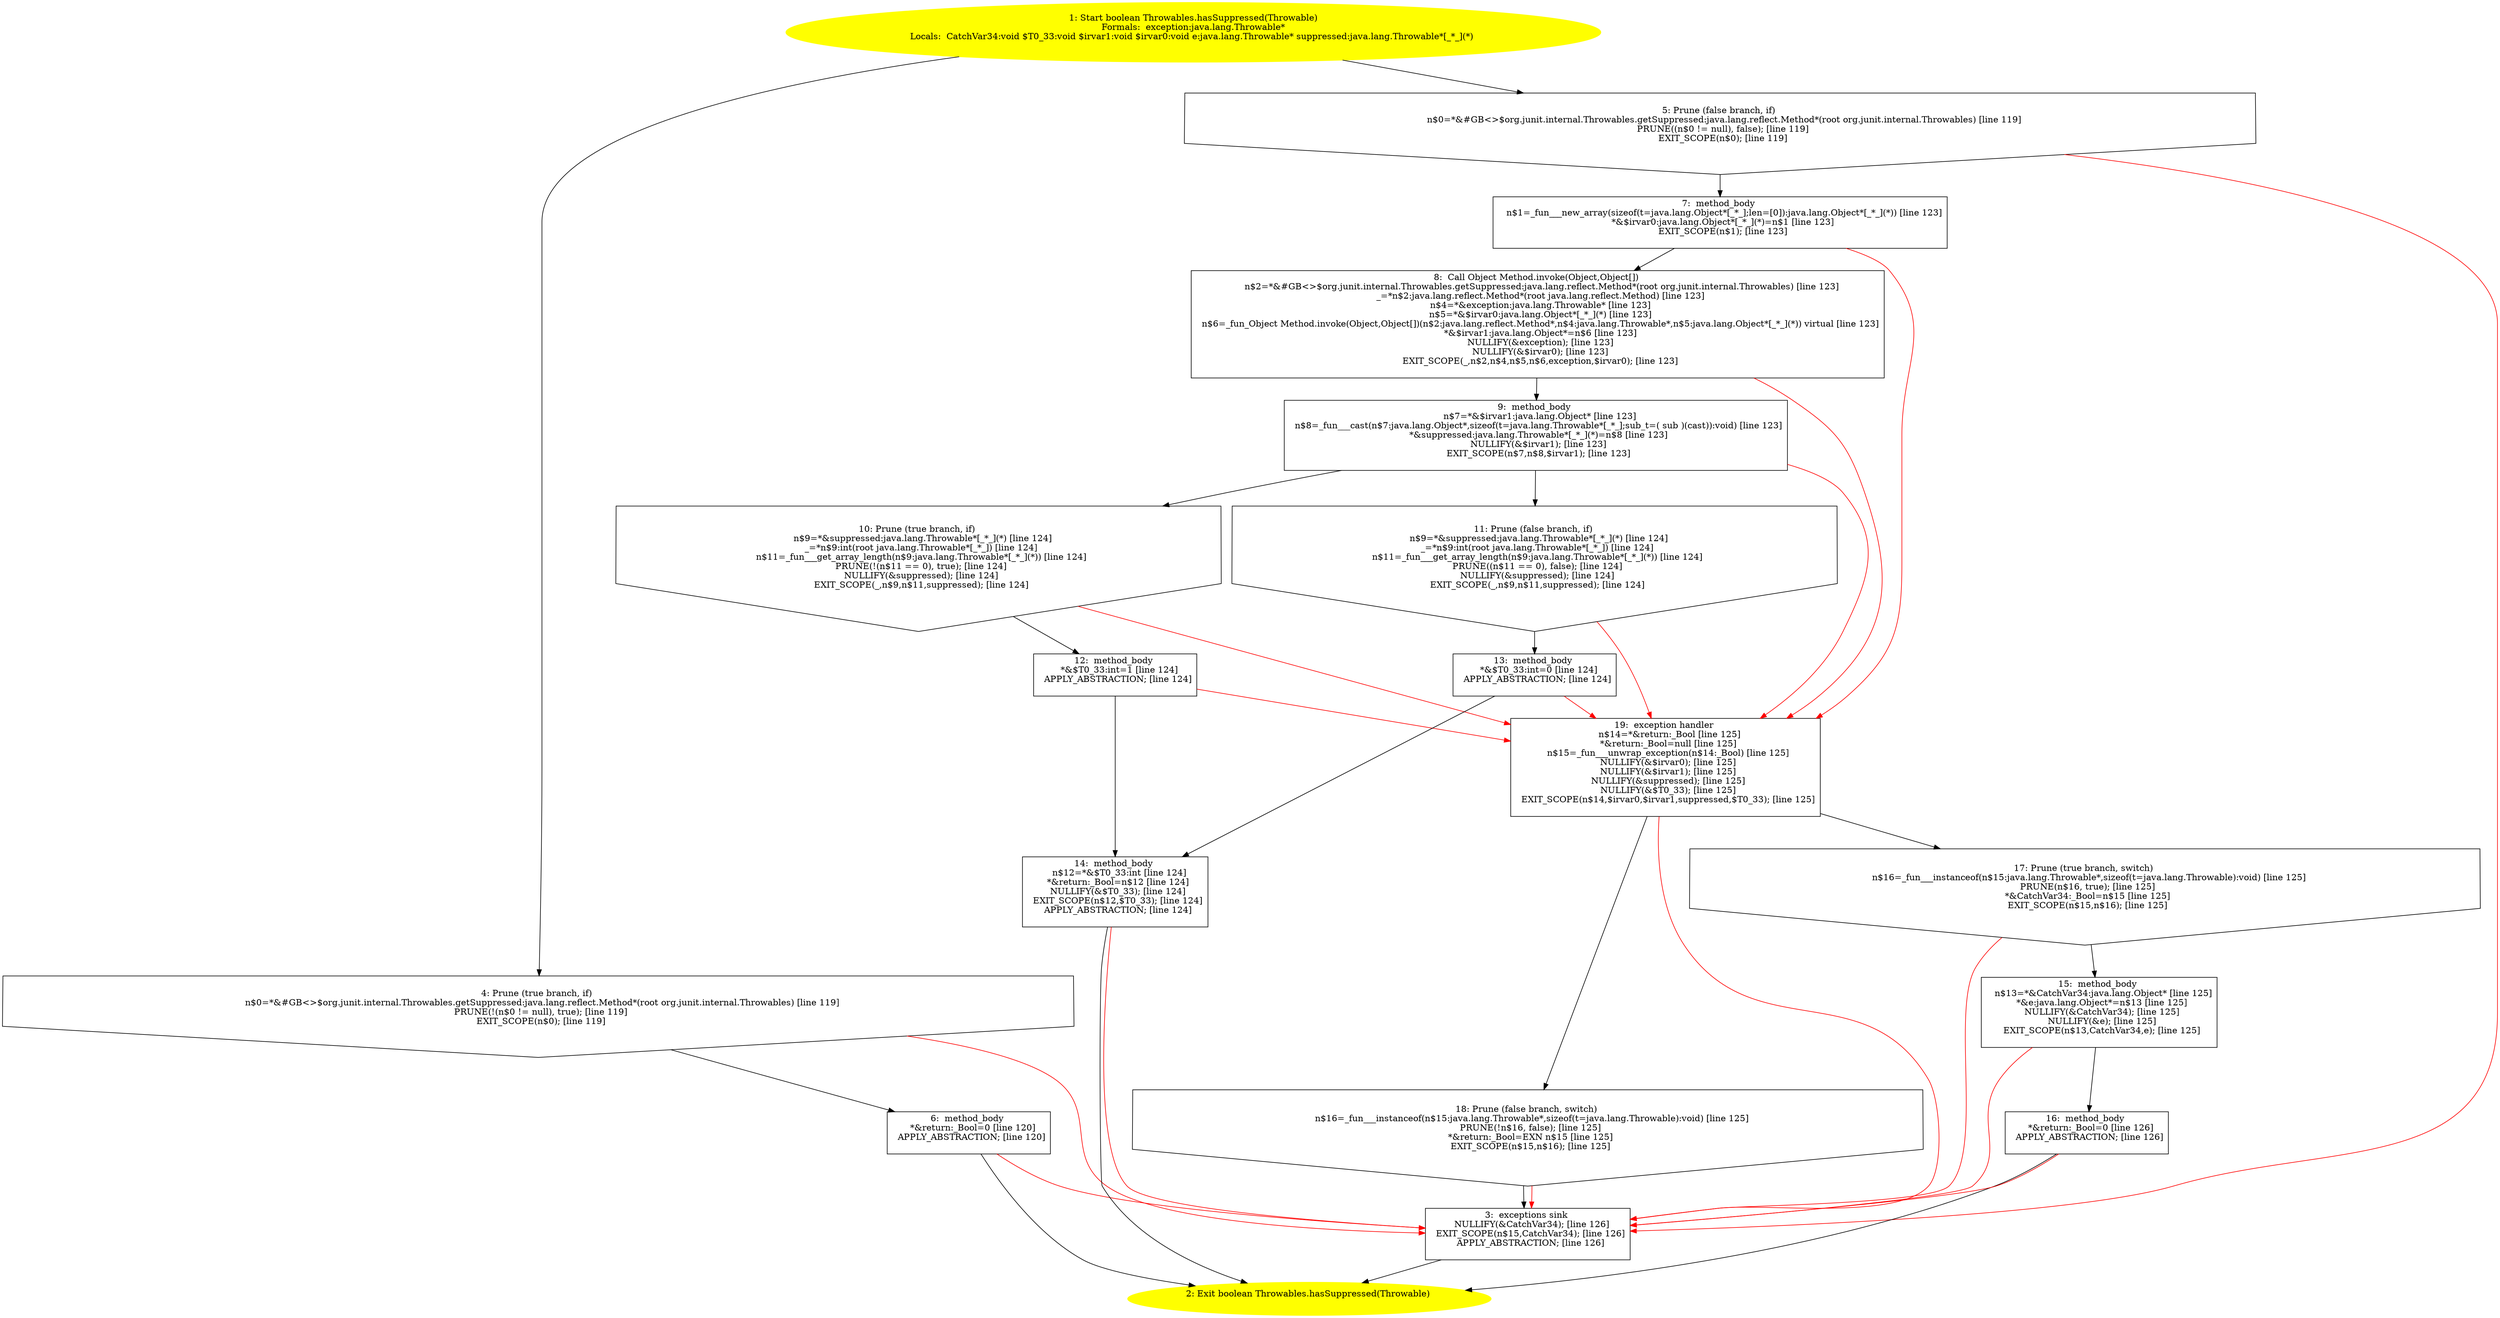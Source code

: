/* @generated */
digraph cfg {
"org.junit.internal.Throwables.hasSuppressed(java.lang.Throwable):boolean.65879a69dfe26e01d93989af02e343d1_1" [label="1: Start boolean Throwables.hasSuppressed(Throwable)\nFormals:  exception:java.lang.Throwable*\nLocals:  CatchVar34:void $T0_33:void $irvar1:void $irvar0:void e:java.lang.Throwable* suppressed:java.lang.Throwable*[_*_](*) \n  " color=yellow style=filled]
	

	 "org.junit.internal.Throwables.hasSuppressed(java.lang.Throwable):boolean.65879a69dfe26e01d93989af02e343d1_1" -> "org.junit.internal.Throwables.hasSuppressed(java.lang.Throwable):boolean.65879a69dfe26e01d93989af02e343d1_4" ;
	 "org.junit.internal.Throwables.hasSuppressed(java.lang.Throwable):boolean.65879a69dfe26e01d93989af02e343d1_1" -> "org.junit.internal.Throwables.hasSuppressed(java.lang.Throwable):boolean.65879a69dfe26e01d93989af02e343d1_5" ;
"org.junit.internal.Throwables.hasSuppressed(java.lang.Throwable):boolean.65879a69dfe26e01d93989af02e343d1_2" [label="2: Exit boolean Throwables.hasSuppressed(Throwable) \n  " color=yellow style=filled]
	

"org.junit.internal.Throwables.hasSuppressed(java.lang.Throwable):boolean.65879a69dfe26e01d93989af02e343d1_3" [label="3:  exceptions sink \n   NULLIFY(&CatchVar34); [line 126]\n  EXIT_SCOPE(n$15,CatchVar34); [line 126]\n  APPLY_ABSTRACTION; [line 126]\n " shape="box"]
	

	 "org.junit.internal.Throwables.hasSuppressed(java.lang.Throwable):boolean.65879a69dfe26e01d93989af02e343d1_3" -> "org.junit.internal.Throwables.hasSuppressed(java.lang.Throwable):boolean.65879a69dfe26e01d93989af02e343d1_2" ;
"org.junit.internal.Throwables.hasSuppressed(java.lang.Throwable):boolean.65879a69dfe26e01d93989af02e343d1_4" [label="4: Prune (true branch, if) \n   n$0=*&#GB<>$org.junit.internal.Throwables.getSuppressed:java.lang.reflect.Method*(root org.junit.internal.Throwables) [line 119]\n  PRUNE(!(n$0 != null), true); [line 119]\n  EXIT_SCOPE(n$0); [line 119]\n " shape="invhouse"]
	

	 "org.junit.internal.Throwables.hasSuppressed(java.lang.Throwable):boolean.65879a69dfe26e01d93989af02e343d1_4" -> "org.junit.internal.Throwables.hasSuppressed(java.lang.Throwable):boolean.65879a69dfe26e01d93989af02e343d1_6" ;
	 "org.junit.internal.Throwables.hasSuppressed(java.lang.Throwable):boolean.65879a69dfe26e01d93989af02e343d1_4" -> "org.junit.internal.Throwables.hasSuppressed(java.lang.Throwable):boolean.65879a69dfe26e01d93989af02e343d1_3" [color="red" ];
"org.junit.internal.Throwables.hasSuppressed(java.lang.Throwable):boolean.65879a69dfe26e01d93989af02e343d1_5" [label="5: Prune (false branch, if) \n   n$0=*&#GB<>$org.junit.internal.Throwables.getSuppressed:java.lang.reflect.Method*(root org.junit.internal.Throwables) [line 119]\n  PRUNE((n$0 != null), false); [line 119]\n  EXIT_SCOPE(n$0); [line 119]\n " shape="invhouse"]
	

	 "org.junit.internal.Throwables.hasSuppressed(java.lang.Throwable):boolean.65879a69dfe26e01d93989af02e343d1_5" -> "org.junit.internal.Throwables.hasSuppressed(java.lang.Throwable):boolean.65879a69dfe26e01d93989af02e343d1_7" ;
	 "org.junit.internal.Throwables.hasSuppressed(java.lang.Throwable):boolean.65879a69dfe26e01d93989af02e343d1_5" -> "org.junit.internal.Throwables.hasSuppressed(java.lang.Throwable):boolean.65879a69dfe26e01d93989af02e343d1_3" [color="red" ];
"org.junit.internal.Throwables.hasSuppressed(java.lang.Throwable):boolean.65879a69dfe26e01d93989af02e343d1_6" [label="6:  method_body \n   *&return:_Bool=0 [line 120]\n  APPLY_ABSTRACTION; [line 120]\n " shape="box"]
	

	 "org.junit.internal.Throwables.hasSuppressed(java.lang.Throwable):boolean.65879a69dfe26e01d93989af02e343d1_6" -> "org.junit.internal.Throwables.hasSuppressed(java.lang.Throwable):boolean.65879a69dfe26e01d93989af02e343d1_2" ;
	 "org.junit.internal.Throwables.hasSuppressed(java.lang.Throwable):boolean.65879a69dfe26e01d93989af02e343d1_6" -> "org.junit.internal.Throwables.hasSuppressed(java.lang.Throwable):boolean.65879a69dfe26e01d93989af02e343d1_3" [color="red" ];
"org.junit.internal.Throwables.hasSuppressed(java.lang.Throwable):boolean.65879a69dfe26e01d93989af02e343d1_7" [label="7:  method_body \n   n$1=_fun___new_array(sizeof(t=java.lang.Object*[_*_];len=[0]):java.lang.Object*[_*_](*)) [line 123]\n  *&$irvar0:java.lang.Object*[_*_](*)=n$1 [line 123]\n  EXIT_SCOPE(n$1); [line 123]\n " shape="box"]
	

	 "org.junit.internal.Throwables.hasSuppressed(java.lang.Throwable):boolean.65879a69dfe26e01d93989af02e343d1_7" -> "org.junit.internal.Throwables.hasSuppressed(java.lang.Throwable):boolean.65879a69dfe26e01d93989af02e343d1_8" ;
	 "org.junit.internal.Throwables.hasSuppressed(java.lang.Throwable):boolean.65879a69dfe26e01d93989af02e343d1_7" -> "org.junit.internal.Throwables.hasSuppressed(java.lang.Throwable):boolean.65879a69dfe26e01d93989af02e343d1_19" [color="red" ];
"org.junit.internal.Throwables.hasSuppressed(java.lang.Throwable):boolean.65879a69dfe26e01d93989af02e343d1_8" [label="8:  Call Object Method.invoke(Object,Object[]) \n   n$2=*&#GB<>$org.junit.internal.Throwables.getSuppressed:java.lang.reflect.Method*(root org.junit.internal.Throwables) [line 123]\n  _=*n$2:java.lang.reflect.Method*(root java.lang.reflect.Method) [line 123]\n  n$4=*&exception:java.lang.Throwable* [line 123]\n  n$5=*&$irvar0:java.lang.Object*[_*_](*) [line 123]\n  n$6=_fun_Object Method.invoke(Object,Object[])(n$2:java.lang.reflect.Method*,n$4:java.lang.Throwable*,n$5:java.lang.Object*[_*_](*)) virtual [line 123]\n  *&$irvar1:java.lang.Object*=n$6 [line 123]\n  NULLIFY(&exception); [line 123]\n  NULLIFY(&$irvar0); [line 123]\n  EXIT_SCOPE(_,n$2,n$4,n$5,n$6,exception,$irvar0); [line 123]\n " shape="box"]
	

	 "org.junit.internal.Throwables.hasSuppressed(java.lang.Throwable):boolean.65879a69dfe26e01d93989af02e343d1_8" -> "org.junit.internal.Throwables.hasSuppressed(java.lang.Throwable):boolean.65879a69dfe26e01d93989af02e343d1_9" ;
	 "org.junit.internal.Throwables.hasSuppressed(java.lang.Throwable):boolean.65879a69dfe26e01d93989af02e343d1_8" -> "org.junit.internal.Throwables.hasSuppressed(java.lang.Throwable):boolean.65879a69dfe26e01d93989af02e343d1_19" [color="red" ];
"org.junit.internal.Throwables.hasSuppressed(java.lang.Throwable):boolean.65879a69dfe26e01d93989af02e343d1_9" [label="9:  method_body \n   n$7=*&$irvar1:java.lang.Object* [line 123]\n  n$8=_fun___cast(n$7:java.lang.Object*,sizeof(t=java.lang.Throwable*[_*_];sub_t=( sub )(cast)):void) [line 123]\n  *&suppressed:java.lang.Throwable*[_*_](*)=n$8 [line 123]\n  NULLIFY(&$irvar1); [line 123]\n  EXIT_SCOPE(n$7,n$8,$irvar1); [line 123]\n " shape="box"]
	

	 "org.junit.internal.Throwables.hasSuppressed(java.lang.Throwable):boolean.65879a69dfe26e01d93989af02e343d1_9" -> "org.junit.internal.Throwables.hasSuppressed(java.lang.Throwable):boolean.65879a69dfe26e01d93989af02e343d1_10" ;
	 "org.junit.internal.Throwables.hasSuppressed(java.lang.Throwable):boolean.65879a69dfe26e01d93989af02e343d1_9" -> "org.junit.internal.Throwables.hasSuppressed(java.lang.Throwable):boolean.65879a69dfe26e01d93989af02e343d1_11" ;
	 "org.junit.internal.Throwables.hasSuppressed(java.lang.Throwable):boolean.65879a69dfe26e01d93989af02e343d1_9" -> "org.junit.internal.Throwables.hasSuppressed(java.lang.Throwable):boolean.65879a69dfe26e01d93989af02e343d1_19" [color="red" ];
"org.junit.internal.Throwables.hasSuppressed(java.lang.Throwable):boolean.65879a69dfe26e01d93989af02e343d1_10" [label="10: Prune (true branch, if) \n   n$9=*&suppressed:java.lang.Throwable*[_*_](*) [line 124]\n  _=*n$9:int(root java.lang.Throwable*[_*_]) [line 124]\n  n$11=_fun___get_array_length(n$9:java.lang.Throwable*[_*_](*)) [line 124]\n  PRUNE(!(n$11 == 0), true); [line 124]\n  NULLIFY(&suppressed); [line 124]\n  EXIT_SCOPE(_,n$9,n$11,suppressed); [line 124]\n " shape="invhouse"]
	

	 "org.junit.internal.Throwables.hasSuppressed(java.lang.Throwable):boolean.65879a69dfe26e01d93989af02e343d1_10" -> "org.junit.internal.Throwables.hasSuppressed(java.lang.Throwable):boolean.65879a69dfe26e01d93989af02e343d1_12" ;
	 "org.junit.internal.Throwables.hasSuppressed(java.lang.Throwable):boolean.65879a69dfe26e01d93989af02e343d1_10" -> "org.junit.internal.Throwables.hasSuppressed(java.lang.Throwable):boolean.65879a69dfe26e01d93989af02e343d1_19" [color="red" ];
"org.junit.internal.Throwables.hasSuppressed(java.lang.Throwable):boolean.65879a69dfe26e01d93989af02e343d1_11" [label="11: Prune (false branch, if) \n   n$9=*&suppressed:java.lang.Throwable*[_*_](*) [line 124]\n  _=*n$9:int(root java.lang.Throwable*[_*_]) [line 124]\n  n$11=_fun___get_array_length(n$9:java.lang.Throwable*[_*_](*)) [line 124]\n  PRUNE((n$11 == 0), false); [line 124]\n  NULLIFY(&suppressed); [line 124]\n  EXIT_SCOPE(_,n$9,n$11,suppressed); [line 124]\n " shape="invhouse"]
	

	 "org.junit.internal.Throwables.hasSuppressed(java.lang.Throwable):boolean.65879a69dfe26e01d93989af02e343d1_11" -> "org.junit.internal.Throwables.hasSuppressed(java.lang.Throwable):boolean.65879a69dfe26e01d93989af02e343d1_13" ;
	 "org.junit.internal.Throwables.hasSuppressed(java.lang.Throwable):boolean.65879a69dfe26e01d93989af02e343d1_11" -> "org.junit.internal.Throwables.hasSuppressed(java.lang.Throwable):boolean.65879a69dfe26e01d93989af02e343d1_19" [color="red" ];
"org.junit.internal.Throwables.hasSuppressed(java.lang.Throwable):boolean.65879a69dfe26e01d93989af02e343d1_12" [label="12:  method_body \n   *&$T0_33:int=1 [line 124]\n  APPLY_ABSTRACTION; [line 124]\n " shape="box"]
	

	 "org.junit.internal.Throwables.hasSuppressed(java.lang.Throwable):boolean.65879a69dfe26e01d93989af02e343d1_12" -> "org.junit.internal.Throwables.hasSuppressed(java.lang.Throwable):boolean.65879a69dfe26e01d93989af02e343d1_14" ;
	 "org.junit.internal.Throwables.hasSuppressed(java.lang.Throwable):boolean.65879a69dfe26e01d93989af02e343d1_12" -> "org.junit.internal.Throwables.hasSuppressed(java.lang.Throwable):boolean.65879a69dfe26e01d93989af02e343d1_19" [color="red" ];
"org.junit.internal.Throwables.hasSuppressed(java.lang.Throwable):boolean.65879a69dfe26e01d93989af02e343d1_13" [label="13:  method_body \n   *&$T0_33:int=0 [line 124]\n  APPLY_ABSTRACTION; [line 124]\n " shape="box"]
	

	 "org.junit.internal.Throwables.hasSuppressed(java.lang.Throwable):boolean.65879a69dfe26e01d93989af02e343d1_13" -> "org.junit.internal.Throwables.hasSuppressed(java.lang.Throwable):boolean.65879a69dfe26e01d93989af02e343d1_14" ;
	 "org.junit.internal.Throwables.hasSuppressed(java.lang.Throwable):boolean.65879a69dfe26e01d93989af02e343d1_13" -> "org.junit.internal.Throwables.hasSuppressed(java.lang.Throwable):boolean.65879a69dfe26e01d93989af02e343d1_19" [color="red" ];
"org.junit.internal.Throwables.hasSuppressed(java.lang.Throwable):boolean.65879a69dfe26e01d93989af02e343d1_14" [label="14:  method_body \n   n$12=*&$T0_33:int [line 124]\n  *&return:_Bool=n$12 [line 124]\n  NULLIFY(&$T0_33); [line 124]\n  EXIT_SCOPE(n$12,$T0_33); [line 124]\n  APPLY_ABSTRACTION; [line 124]\n " shape="box"]
	

	 "org.junit.internal.Throwables.hasSuppressed(java.lang.Throwable):boolean.65879a69dfe26e01d93989af02e343d1_14" -> "org.junit.internal.Throwables.hasSuppressed(java.lang.Throwable):boolean.65879a69dfe26e01d93989af02e343d1_2" ;
	 "org.junit.internal.Throwables.hasSuppressed(java.lang.Throwable):boolean.65879a69dfe26e01d93989af02e343d1_14" -> "org.junit.internal.Throwables.hasSuppressed(java.lang.Throwable):boolean.65879a69dfe26e01d93989af02e343d1_3" [color="red" ];
"org.junit.internal.Throwables.hasSuppressed(java.lang.Throwable):boolean.65879a69dfe26e01d93989af02e343d1_15" [label="15:  method_body \n   n$13=*&CatchVar34:java.lang.Object* [line 125]\n  *&e:java.lang.Object*=n$13 [line 125]\n  NULLIFY(&CatchVar34); [line 125]\n  NULLIFY(&e); [line 125]\n  EXIT_SCOPE(n$13,CatchVar34,e); [line 125]\n " shape="box"]
	

	 "org.junit.internal.Throwables.hasSuppressed(java.lang.Throwable):boolean.65879a69dfe26e01d93989af02e343d1_15" -> "org.junit.internal.Throwables.hasSuppressed(java.lang.Throwable):boolean.65879a69dfe26e01d93989af02e343d1_16" ;
	 "org.junit.internal.Throwables.hasSuppressed(java.lang.Throwable):boolean.65879a69dfe26e01d93989af02e343d1_15" -> "org.junit.internal.Throwables.hasSuppressed(java.lang.Throwable):boolean.65879a69dfe26e01d93989af02e343d1_3" [color="red" ];
"org.junit.internal.Throwables.hasSuppressed(java.lang.Throwable):boolean.65879a69dfe26e01d93989af02e343d1_16" [label="16:  method_body \n   *&return:_Bool=0 [line 126]\n  APPLY_ABSTRACTION; [line 126]\n " shape="box"]
	

	 "org.junit.internal.Throwables.hasSuppressed(java.lang.Throwable):boolean.65879a69dfe26e01d93989af02e343d1_16" -> "org.junit.internal.Throwables.hasSuppressed(java.lang.Throwable):boolean.65879a69dfe26e01d93989af02e343d1_2" ;
	 "org.junit.internal.Throwables.hasSuppressed(java.lang.Throwable):boolean.65879a69dfe26e01d93989af02e343d1_16" -> "org.junit.internal.Throwables.hasSuppressed(java.lang.Throwable):boolean.65879a69dfe26e01d93989af02e343d1_3" [color="red" ];
"org.junit.internal.Throwables.hasSuppressed(java.lang.Throwable):boolean.65879a69dfe26e01d93989af02e343d1_17" [label="17: Prune (true branch, switch) \n   n$16=_fun___instanceof(n$15:java.lang.Throwable*,sizeof(t=java.lang.Throwable):void) [line 125]\n  PRUNE(n$16, true); [line 125]\n  *&CatchVar34:_Bool=n$15 [line 125]\n  EXIT_SCOPE(n$15,n$16); [line 125]\n " shape="invhouse"]
	

	 "org.junit.internal.Throwables.hasSuppressed(java.lang.Throwable):boolean.65879a69dfe26e01d93989af02e343d1_17" -> "org.junit.internal.Throwables.hasSuppressed(java.lang.Throwable):boolean.65879a69dfe26e01d93989af02e343d1_15" ;
	 "org.junit.internal.Throwables.hasSuppressed(java.lang.Throwable):boolean.65879a69dfe26e01d93989af02e343d1_17" -> "org.junit.internal.Throwables.hasSuppressed(java.lang.Throwable):boolean.65879a69dfe26e01d93989af02e343d1_3" [color="red" ];
"org.junit.internal.Throwables.hasSuppressed(java.lang.Throwable):boolean.65879a69dfe26e01d93989af02e343d1_18" [label="18: Prune (false branch, switch) \n   n$16=_fun___instanceof(n$15:java.lang.Throwable*,sizeof(t=java.lang.Throwable):void) [line 125]\n  PRUNE(!n$16, false); [line 125]\n  *&return:_Bool=EXN n$15 [line 125]\n  EXIT_SCOPE(n$15,n$16); [line 125]\n " shape="invhouse"]
	

	 "org.junit.internal.Throwables.hasSuppressed(java.lang.Throwable):boolean.65879a69dfe26e01d93989af02e343d1_18" -> "org.junit.internal.Throwables.hasSuppressed(java.lang.Throwable):boolean.65879a69dfe26e01d93989af02e343d1_3" ;
	 "org.junit.internal.Throwables.hasSuppressed(java.lang.Throwable):boolean.65879a69dfe26e01d93989af02e343d1_18" -> "org.junit.internal.Throwables.hasSuppressed(java.lang.Throwable):boolean.65879a69dfe26e01d93989af02e343d1_3" [color="red" ];
"org.junit.internal.Throwables.hasSuppressed(java.lang.Throwable):boolean.65879a69dfe26e01d93989af02e343d1_19" [label="19:  exception handler \n   n$14=*&return:_Bool [line 125]\n  *&return:_Bool=null [line 125]\n  n$15=_fun___unwrap_exception(n$14:_Bool) [line 125]\n  NULLIFY(&$irvar0); [line 125]\n  NULLIFY(&$irvar1); [line 125]\n  NULLIFY(&suppressed); [line 125]\n  NULLIFY(&$T0_33); [line 125]\n  EXIT_SCOPE(n$14,$irvar0,$irvar1,suppressed,$T0_33); [line 125]\n " shape="box"]
	

	 "org.junit.internal.Throwables.hasSuppressed(java.lang.Throwable):boolean.65879a69dfe26e01d93989af02e343d1_19" -> "org.junit.internal.Throwables.hasSuppressed(java.lang.Throwable):boolean.65879a69dfe26e01d93989af02e343d1_17" ;
	 "org.junit.internal.Throwables.hasSuppressed(java.lang.Throwable):boolean.65879a69dfe26e01d93989af02e343d1_19" -> "org.junit.internal.Throwables.hasSuppressed(java.lang.Throwable):boolean.65879a69dfe26e01d93989af02e343d1_18" ;
	 "org.junit.internal.Throwables.hasSuppressed(java.lang.Throwable):boolean.65879a69dfe26e01d93989af02e343d1_19" -> "org.junit.internal.Throwables.hasSuppressed(java.lang.Throwable):boolean.65879a69dfe26e01d93989af02e343d1_3" [color="red" ];
}
